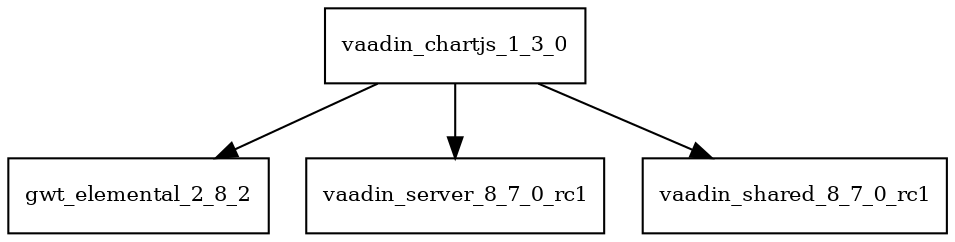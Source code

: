 digraph vaadin_chartjs_1_3_0_dependencies {
  node [shape = box, fontsize=10.0];
  vaadin_chartjs_1_3_0 -> gwt_elemental_2_8_2;
  vaadin_chartjs_1_3_0 -> vaadin_server_8_7_0_rc1;
  vaadin_chartjs_1_3_0 -> vaadin_shared_8_7_0_rc1;
}
